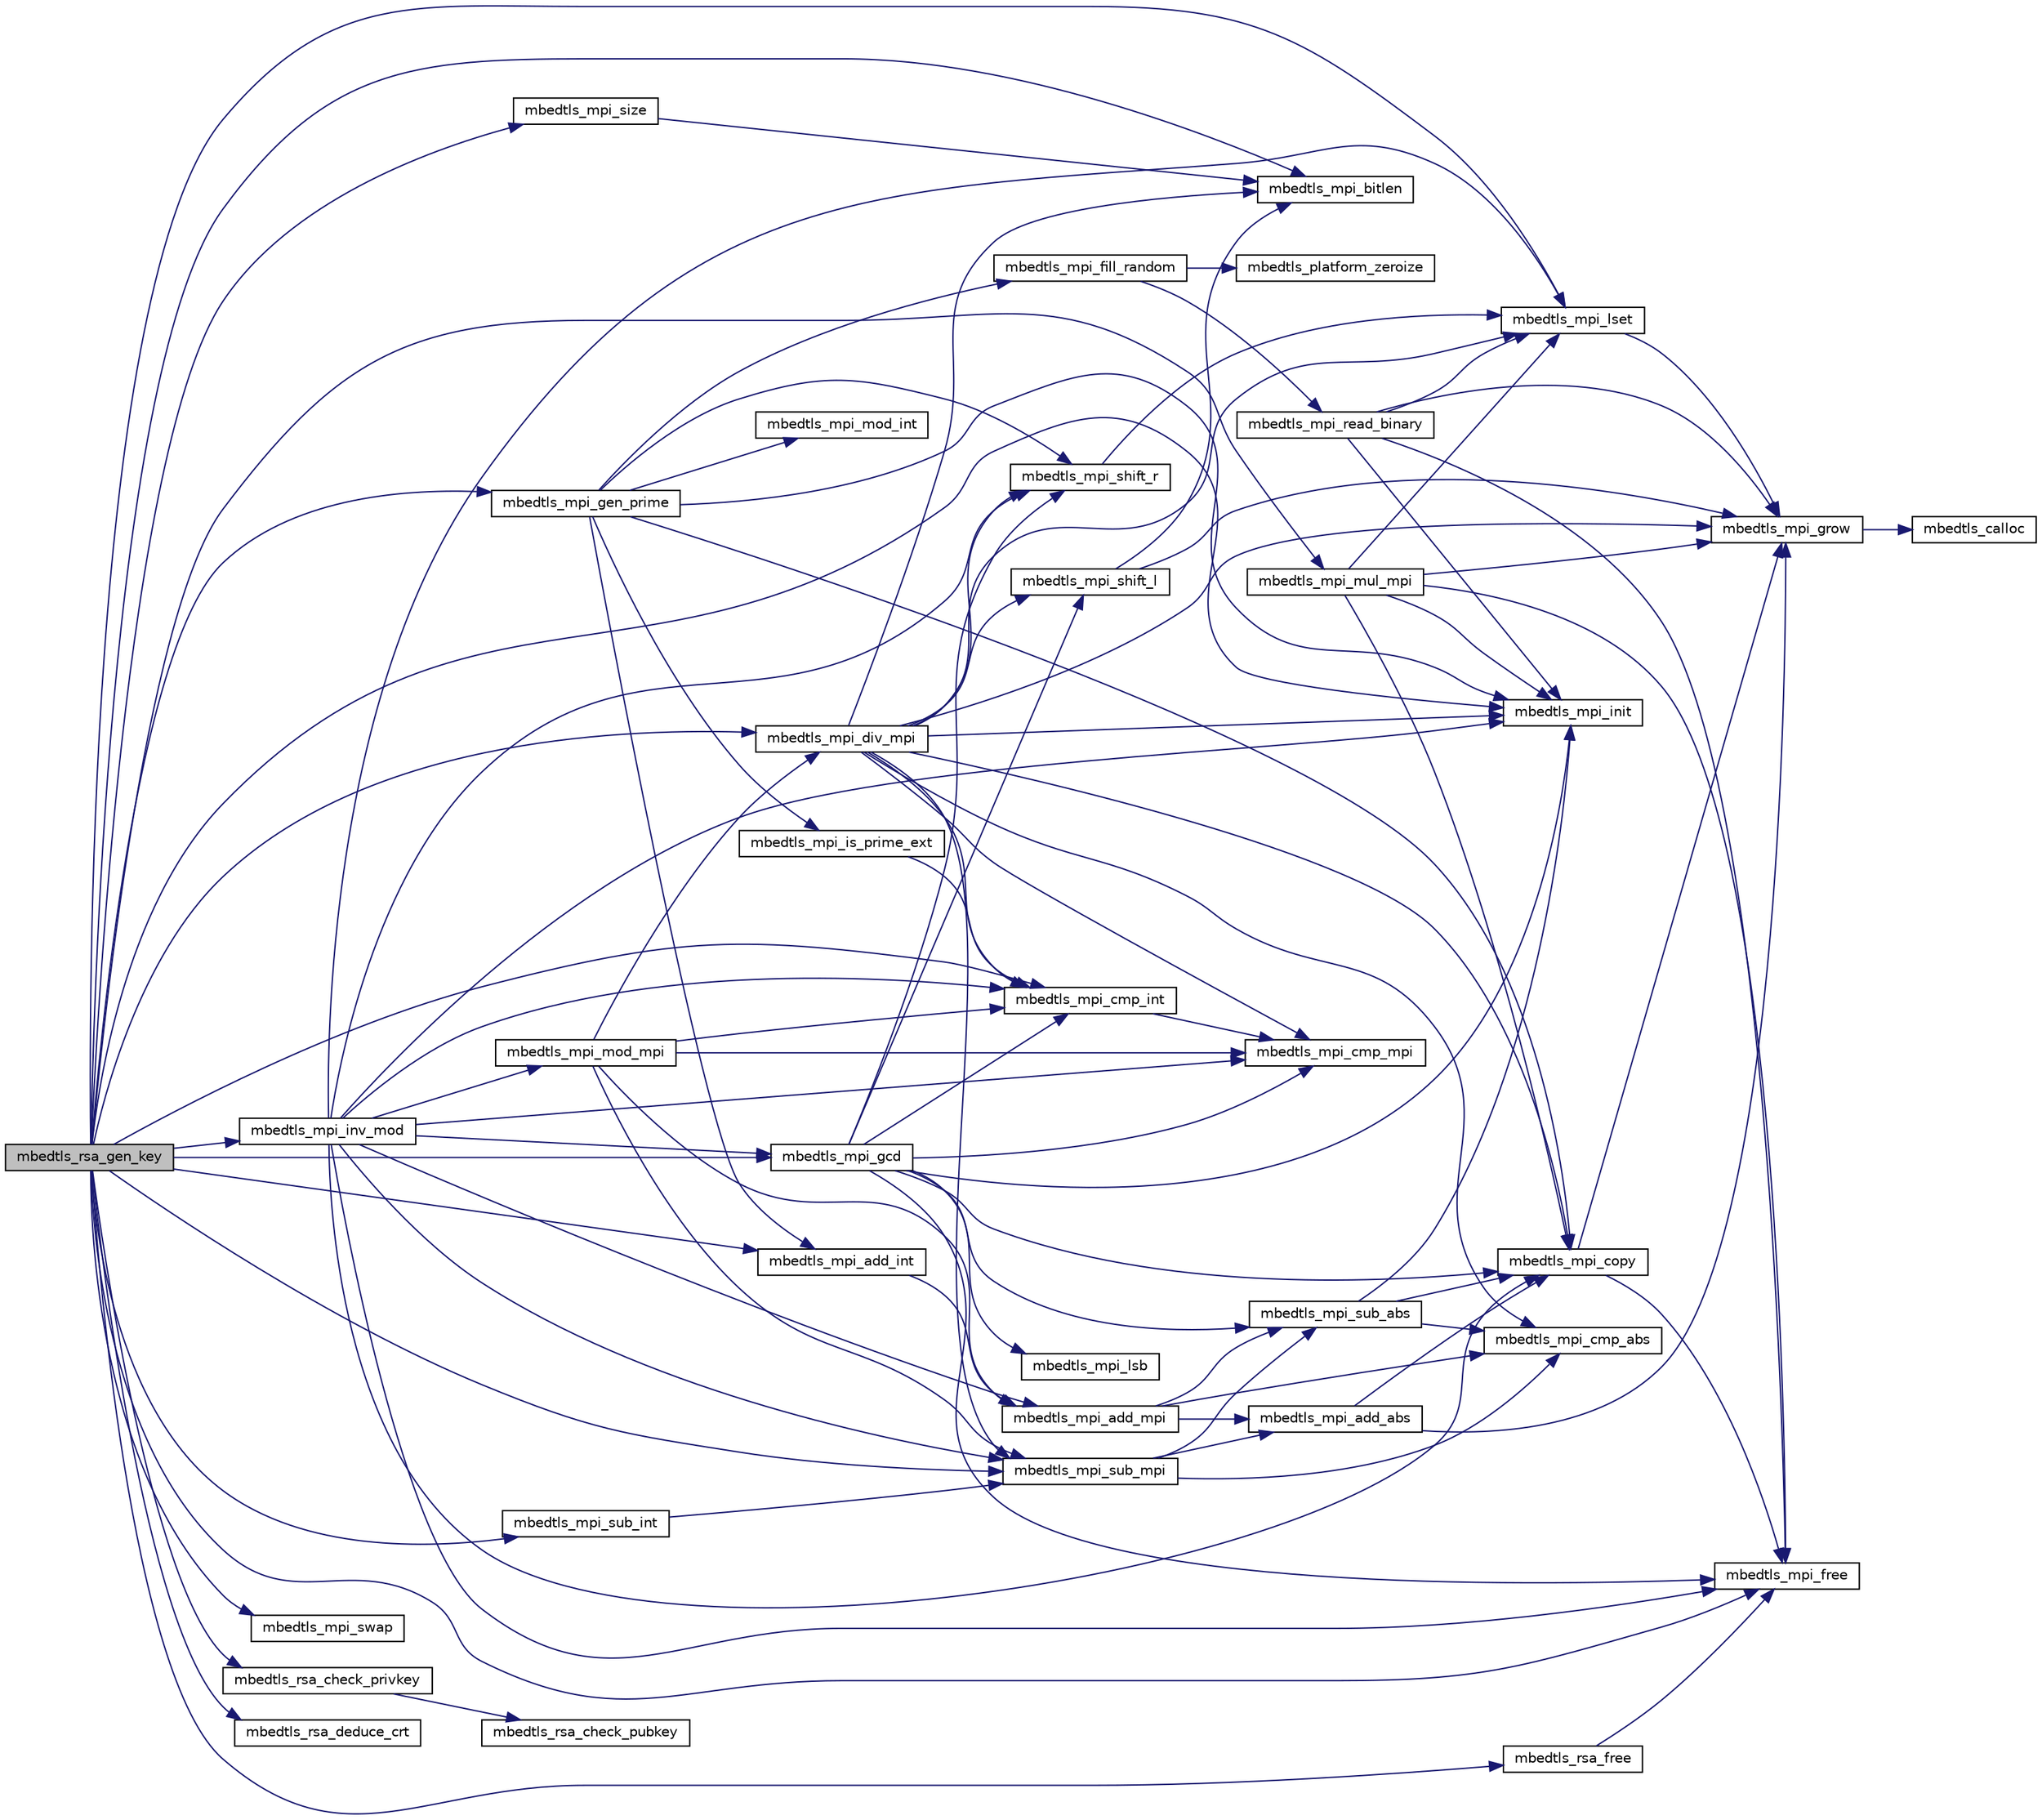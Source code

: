 digraph "mbedtls_rsa_gen_key"
{
 // LATEX_PDF_SIZE
  edge [fontname="Helvetica",fontsize="10",labelfontname="Helvetica",labelfontsize="10"];
  node [fontname="Helvetica",fontsize="10",shape=record];
  rankdir="LR";
  Node1 [label="mbedtls_rsa_gen_key",height=0.2,width=0.4,color="black", fillcolor="grey75", style="filled", fontcolor="black",tooltip="This function generates an RSA keypair."];
  Node1 -> Node2 [color="midnightblue",fontsize="10",style="solid",fontname="Helvetica"];
  Node2 [label="mbedtls_mpi_add_int",height=0.2,width=0.4,color="black", fillcolor="white", style="filled",URL="$d1/dcc/bignum_8c.html#a1e6f6ba90e3c73ce6022ed7354443b2a",tooltip="Perform a signed addition of an MPI and an integer: X = A + b."];
  Node2 -> Node3 [color="midnightblue",fontsize="10",style="solid",fontname="Helvetica"];
  Node3 [label="mbedtls_mpi_add_mpi",height=0.2,width=0.4,color="black", fillcolor="white", style="filled",URL="$d1/dcc/bignum_8c.html#a5fd1cfd561c1ada500097f860aa4fe68",tooltip="Perform a signed addition of MPIs: X = A + B."];
  Node3 -> Node4 [color="midnightblue",fontsize="10",style="solid",fontname="Helvetica"];
  Node4 [label="mbedtls_mpi_add_abs",height=0.2,width=0.4,color="black", fillcolor="white", style="filled",URL="$d1/dcc/bignum_8c.html#a5ddb2c6dc59dd39874695e04ff40afdb",tooltip="Perform an unsigned addition of MPIs: X = |A| + |B|."];
  Node4 -> Node5 [color="midnightblue",fontsize="10",style="solid",fontname="Helvetica"];
  Node5 [label="mbedtls_mpi_copy",height=0.2,width=0.4,color="black", fillcolor="white", style="filled",URL="$d1/dcc/bignum_8c.html#a2f722863f9fd9098690f8a9db9962044",tooltip="Make a copy of an MPI."];
  Node5 -> Node6 [color="midnightblue",fontsize="10",style="solid",fontname="Helvetica"];
  Node6 [label="mbedtls_mpi_free",height=0.2,width=0.4,color="black", fillcolor="white", style="filled",URL="$d1/dcc/bignum_8c.html#abffd5d8382cb86c089a1ef2bebb90f9f",tooltip="This function frees the components of an MPI context."];
  Node5 -> Node7 [color="midnightblue",fontsize="10",style="solid",fontname="Helvetica"];
  Node7 [label="mbedtls_mpi_grow",height=0.2,width=0.4,color="black", fillcolor="white", style="filled",URL="$d1/dcc/bignum_8c.html#a22263d90d838cb58f271aa8f1920843d",tooltip="Enlarge an MPI to the specified number of limbs."];
  Node7 -> Node8 [color="midnightblue",fontsize="10",style="solid",fontname="Helvetica"];
  Node8 [label="mbedtls_calloc",height=0.2,width=0.4,color="black", fillcolor="white", style="filled",URL="$dc/d3f/platform_8c.html#a065dcb25fe2c4492a910bec761400ebe",tooltip=" "];
  Node4 -> Node7 [color="midnightblue",fontsize="10",style="solid",fontname="Helvetica"];
  Node3 -> Node9 [color="midnightblue",fontsize="10",style="solid",fontname="Helvetica"];
  Node9 [label="mbedtls_mpi_cmp_abs",height=0.2,width=0.4,color="black", fillcolor="white", style="filled",URL="$d1/dcc/bignum_8c.html#a81ea45be21ea77f5d8deae9e99d9a11b",tooltip="Compare the absolute values of two MPIs."];
  Node3 -> Node10 [color="midnightblue",fontsize="10",style="solid",fontname="Helvetica"];
  Node10 [label="mbedtls_mpi_sub_abs",height=0.2,width=0.4,color="black", fillcolor="white", style="filled",URL="$d1/dcc/bignum_8c.html#ad5840808639d50a98edbede345251293",tooltip="Perform an unsigned subtraction of MPIs: X = |A| - |B|."];
  Node10 -> Node9 [color="midnightblue",fontsize="10",style="solid",fontname="Helvetica"];
  Node10 -> Node5 [color="midnightblue",fontsize="10",style="solid",fontname="Helvetica"];
  Node10 -> Node11 [color="midnightblue",fontsize="10",style="solid",fontname="Helvetica"];
  Node11 [label="mbedtls_mpi_init",height=0.2,width=0.4,color="black", fillcolor="white", style="filled",URL="$d1/dcc/bignum_8c.html#a99c7cca612b47dc4f3b96905c4f9d69e",tooltip="Initialize an MPI context."];
  Node1 -> Node12 [color="midnightblue",fontsize="10",style="solid",fontname="Helvetica"];
  Node12 [label="mbedtls_mpi_bitlen",height=0.2,width=0.4,color="black", fillcolor="white", style="filled",URL="$d1/dcc/bignum_8c.html#a681ab2710d044c0cb091b6497c6ed395",tooltip="Return the number of bits up to and including the most significant bit of value 1."];
  Node1 -> Node13 [color="midnightblue",fontsize="10",style="solid",fontname="Helvetica"];
  Node13 [label="mbedtls_mpi_cmp_int",height=0.2,width=0.4,color="black", fillcolor="white", style="filled",URL="$d1/dcc/bignum_8c.html#ad0e7f426326afc7d3fde309a7a8d82fa",tooltip="Compare an MPI with an integer."];
  Node13 -> Node14 [color="midnightblue",fontsize="10",style="solid",fontname="Helvetica"];
  Node14 [label="mbedtls_mpi_cmp_mpi",height=0.2,width=0.4,color="black", fillcolor="white", style="filled",URL="$d1/dcc/bignum_8c.html#a762dd8add46384d4935a4aecc125096e",tooltip="Compare two MPIs."];
  Node1 -> Node15 [color="midnightblue",fontsize="10",style="solid",fontname="Helvetica"];
  Node15 [label="mbedtls_mpi_div_mpi",height=0.2,width=0.4,color="black", fillcolor="white", style="filled",URL="$d1/dcc/bignum_8c.html#a5f3db711e21b4fe2f1a009099478e796",tooltip="Perform a division with remainder of two MPIs: A = Q * B + R."];
  Node15 -> Node12 [color="midnightblue",fontsize="10",style="solid",fontname="Helvetica"];
  Node15 -> Node9 [color="midnightblue",fontsize="10",style="solid",fontname="Helvetica"];
  Node15 -> Node13 [color="midnightblue",fontsize="10",style="solid",fontname="Helvetica"];
  Node15 -> Node14 [color="midnightblue",fontsize="10",style="solid",fontname="Helvetica"];
  Node15 -> Node5 [color="midnightblue",fontsize="10",style="solid",fontname="Helvetica"];
  Node15 -> Node7 [color="midnightblue",fontsize="10",style="solid",fontname="Helvetica"];
  Node15 -> Node11 [color="midnightblue",fontsize="10",style="solid",fontname="Helvetica"];
  Node15 -> Node16 [color="midnightblue",fontsize="10",style="solid",fontname="Helvetica"];
  Node16 [label="mbedtls_mpi_lset",height=0.2,width=0.4,color="black", fillcolor="white", style="filled",URL="$d1/dcc/bignum_8c.html#a65644d139404325130491759a5651f6d",tooltip="Store integer value in MPI."];
  Node16 -> Node7 [color="midnightblue",fontsize="10",style="solid",fontname="Helvetica"];
  Node15 -> Node17 [color="midnightblue",fontsize="10",style="solid",fontname="Helvetica"];
  Node17 [label="mbedtls_mpi_shift_l",height=0.2,width=0.4,color="black", fillcolor="white", style="filled",URL="$d1/dcc/bignum_8c.html#a8d48a56155412dda56e67256be4d10d9",tooltip="Perform a left-shift on an MPI: X <<= count."];
  Node17 -> Node12 [color="midnightblue",fontsize="10",style="solid",fontname="Helvetica"];
  Node17 -> Node7 [color="midnightblue",fontsize="10",style="solid",fontname="Helvetica"];
  Node15 -> Node18 [color="midnightblue",fontsize="10",style="solid",fontname="Helvetica"];
  Node18 [label="mbedtls_mpi_shift_r",height=0.2,width=0.4,color="black", fillcolor="white", style="filled",URL="$d1/dcc/bignum_8c.html#aee1140147b1e807645cebf64ebded168",tooltip="Perform a right-shift on an MPI: X >>= count."];
  Node18 -> Node16 [color="midnightblue",fontsize="10",style="solid",fontname="Helvetica"];
  Node15 -> Node19 [color="midnightblue",fontsize="10",style="solid",fontname="Helvetica"];
  Node19 [label="mbedtls_mpi_sub_mpi",height=0.2,width=0.4,color="black", fillcolor="white", style="filled",URL="$d1/dcc/bignum_8c.html#a1a38a8d9f5052491df94d8010bd34955",tooltip="Perform a signed subtraction of MPIs: X = A - B."];
  Node19 -> Node4 [color="midnightblue",fontsize="10",style="solid",fontname="Helvetica"];
  Node19 -> Node9 [color="midnightblue",fontsize="10",style="solid",fontname="Helvetica"];
  Node19 -> Node10 [color="midnightblue",fontsize="10",style="solid",fontname="Helvetica"];
  Node1 -> Node6 [color="midnightblue",fontsize="10",style="solid",fontname="Helvetica"];
  Node1 -> Node20 [color="midnightblue",fontsize="10",style="solid",fontname="Helvetica"];
  Node20 [label="mbedtls_mpi_gcd",height=0.2,width=0.4,color="black", fillcolor="white", style="filled",URL="$d1/dcc/bignum_8c.html#aeebcfa54676b583d2e767b1c01c9844f",tooltip="Compute the greatest common divisor: G = gcd(A, B)"];
  Node20 -> Node13 [color="midnightblue",fontsize="10",style="solid",fontname="Helvetica"];
  Node20 -> Node14 [color="midnightblue",fontsize="10",style="solid",fontname="Helvetica"];
  Node20 -> Node5 [color="midnightblue",fontsize="10",style="solid",fontname="Helvetica"];
  Node20 -> Node6 [color="midnightblue",fontsize="10",style="solid",fontname="Helvetica"];
  Node20 -> Node11 [color="midnightblue",fontsize="10",style="solid",fontname="Helvetica"];
  Node20 -> Node21 [color="midnightblue",fontsize="10",style="solid",fontname="Helvetica"];
  Node21 [label="mbedtls_mpi_lsb",height=0.2,width=0.4,color="black", fillcolor="white", style="filled",URL="$d1/dcc/bignum_8c.html#aa67117fd61db9570746dc2ffca88d004",tooltip="Return the number of bits of value 0 before the least significant bit of value 1."];
  Node20 -> Node17 [color="midnightblue",fontsize="10",style="solid",fontname="Helvetica"];
  Node20 -> Node18 [color="midnightblue",fontsize="10",style="solid",fontname="Helvetica"];
  Node20 -> Node10 [color="midnightblue",fontsize="10",style="solid",fontname="Helvetica"];
  Node1 -> Node22 [color="midnightblue",fontsize="10",style="solid",fontname="Helvetica"];
  Node22 [label="mbedtls_mpi_gen_prime",height=0.2,width=0.4,color="black", fillcolor="white", style="filled",URL="$d1/dcc/bignum_8c.html#a877dfa42b7e14304630ae470626bdc2c",tooltip="Generate a prime number."];
  Node22 -> Node2 [color="midnightblue",fontsize="10",style="solid",fontname="Helvetica"];
  Node22 -> Node5 [color="midnightblue",fontsize="10",style="solid",fontname="Helvetica"];
  Node22 -> Node23 [color="midnightblue",fontsize="10",style="solid",fontname="Helvetica"];
  Node23 [label="mbedtls_mpi_fill_random",height=0.2,width=0.4,color="black", fillcolor="white", style="filled",URL="$d1/dcc/bignum_8c.html#a81b99c0a79d3e8ddedfd4a6ee37ceb1e",tooltip="Fill an MPI with a number of random bytes."];
  Node23 -> Node24 [color="midnightblue",fontsize="10",style="solid",fontname="Helvetica"];
  Node24 [label="mbedtls_mpi_read_binary",height=0.2,width=0.4,color="black", fillcolor="white", style="filled",URL="$d1/dcc/bignum_8c.html#a68f62c99e53eb034daea486e5d5d83ca",tooltip="Import an MPI from unsigned big endian binary data."];
  Node24 -> Node6 [color="midnightblue",fontsize="10",style="solid",fontname="Helvetica"];
  Node24 -> Node7 [color="midnightblue",fontsize="10",style="solid",fontname="Helvetica"];
  Node24 -> Node11 [color="midnightblue",fontsize="10",style="solid",fontname="Helvetica"];
  Node24 -> Node16 [color="midnightblue",fontsize="10",style="solid",fontname="Helvetica"];
  Node23 -> Node25 [color="midnightblue",fontsize="10",style="solid",fontname="Helvetica"];
  Node25 [label="mbedtls_platform_zeroize",height=0.2,width=0.4,color="black", fillcolor="white", style="filled",URL="$dd/dde/platform__util_8c.html#aa4e36b2c1c58d8ad89e1e11b6ebea2d9",tooltip="Securely zeroize a buffer."];
  Node22 -> Node11 [color="midnightblue",fontsize="10",style="solid",fontname="Helvetica"];
  Node22 -> Node26 [color="midnightblue",fontsize="10",style="solid",fontname="Helvetica"];
  Node26 [label="mbedtls_mpi_is_prime_ext",height=0.2,width=0.4,color="black", fillcolor="white", style="filled",URL="$d1/dcc/bignum_8c.html#a2d32a12c4077db36a768ab44f11cd4f5",tooltip="Miller-Rabin primality test."];
  Node26 -> Node13 [color="midnightblue",fontsize="10",style="solid",fontname="Helvetica"];
  Node22 -> Node27 [color="midnightblue",fontsize="10",style="solid",fontname="Helvetica"];
  Node27 [label="mbedtls_mpi_mod_int",height=0.2,width=0.4,color="black", fillcolor="white", style="filled",URL="$d1/dcc/bignum_8c.html#a3d2a4a4c3d64490e26e05153ed798058",tooltip="Perform a modular reduction with respect to an integer. r = A mod b."];
  Node22 -> Node18 [color="midnightblue",fontsize="10",style="solid",fontname="Helvetica"];
  Node1 -> Node11 [color="midnightblue",fontsize="10",style="solid",fontname="Helvetica"];
  Node1 -> Node28 [color="midnightblue",fontsize="10",style="solid",fontname="Helvetica"];
  Node28 [label="mbedtls_mpi_inv_mod",height=0.2,width=0.4,color="black", fillcolor="white", style="filled",URL="$d1/dcc/bignum_8c.html#abb720bf24bc902fe6edd2ce0cd9ce6e3",tooltip="Compute the modular inverse: X = A^-1 mod N."];
  Node28 -> Node3 [color="midnightblue",fontsize="10",style="solid",fontname="Helvetica"];
  Node28 -> Node13 [color="midnightblue",fontsize="10",style="solid",fontname="Helvetica"];
  Node28 -> Node14 [color="midnightblue",fontsize="10",style="solid",fontname="Helvetica"];
  Node28 -> Node5 [color="midnightblue",fontsize="10",style="solid",fontname="Helvetica"];
  Node28 -> Node6 [color="midnightblue",fontsize="10",style="solid",fontname="Helvetica"];
  Node28 -> Node20 [color="midnightblue",fontsize="10",style="solid",fontname="Helvetica"];
  Node28 -> Node11 [color="midnightblue",fontsize="10",style="solid",fontname="Helvetica"];
  Node28 -> Node16 [color="midnightblue",fontsize="10",style="solid",fontname="Helvetica"];
  Node28 -> Node29 [color="midnightblue",fontsize="10",style="solid",fontname="Helvetica"];
  Node29 [label="mbedtls_mpi_mod_mpi",height=0.2,width=0.4,color="black", fillcolor="white", style="filled",URL="$d1/dcc/bignum_8c.html#a7b9db15054cb320c69dd065d3f17e674",tooltip="Perform a modular reduction. R = A mod B."];
  Node29 -> Node3 [color="midnightblue",fontsize="10",style="solid",fontname="Helvetica"];
  Node29 -> Node13 [color="midnightblue",fontsize="10",style="solid",fontname="Helvetica"];
  Node29 -> Node14 [color="midnightblue",fontsize="10",style="solid",fontname="Helvetica"];
  Node29 -> Node15 [color="midnightblue",fontsize="10",style="solid",fontname="Helvetica"];
  Node29 -> Node19 [color="midnightblue",fontsize="10",style="solid",fontname="Helvetica"];
  Node28 -> Node18 [color="midnightblue",fontsize="10",style="solid",fontname="Helvetica"];
  Node28 -> Node19 [color="midnightblue",fontsize="10",style="solid",fontname="Helvetica"];
  Node1 -> Node16 [color="midnightblue",fontsize="10",style="solid",fontname="Helvetica"];
  Node1 -> Node30 [color="midnightblue",fontsize="10",style="solid",fontname="Helvetica"];
  Node30 [label="mbedtls_mpi_mul_mpi",height=0.2,width=0.4,color="black", fillcolor="white", style="filled",URL="$d1/dcc/bignum_8c.html#aa9065cae8e3a287095b4043317f6b706",tooltip="Perform a multiplication of two MPIs: X = A * B."];
  Node30 -> Node5 [color="midnightblue",fontsize="10",style="solid",fontname="Helvetica"];
  Node30 -> Node6 [color="midnightblue",fontsize="10",style="solid",fontname="Helvetica"];
  Node30 -> Node7 [color="midnightblue",fontsize="10",style="solid",fontname="Helvetica"];
  Node30 -> Node11 [color="midnightblue",fontsize="10",style="solid",fontname="Helvetica"];
  Node30 -> Node16 [color="midnightblue",fontsize="10",style="solid",fontname="Helvetica"];
  Node1 -> Node31 [color="midnightblue",fontsize="10",style="solid",fontname="Helvetica"];
  Node31 [label="mbedtls_mpi_size",height=0.2,width=0.4,color="black", fillcolor="white", style="filled",URL="$d1/dcc/bignum_8c.html#a538110c9da02704d34d67a07d16fb3ab",tooltip="Return the total size of an MPI value in bytes."];
  Node31 -> Node12 [color="midnightblue",fontsize="10",style="solid",fontname="Helvetica"];
  Node1 -> Node32 [color="midnightblue",fontsize="10",style="solid",fontname="Helvetica"];
  Node32 [label="mbedtls_mpi_sub_int",height=0.2,width=0.4,color="black", fillcolor="white", style="filled",URL="$d1/dcc/bignum_8c.html#a1a925403c039d920059297cfb4ad5bad",tooltip="Perform a signed subtraction of an MPI and an integer: X = A - b."];
  Node32 -> Node19 [color="midnightblue",fontsize="10",style="solid",fontname="Helvetica"];
  Node1 -> Node19 [color="midnightblue",fontsize="10",style="solid",fontname="Helvetica"];
  Node1 -> Node33 [color="midnightblue",fontsize="10",style="solid",fontname="Helvetica"];
  Node33 [label="mbedtls_mpi_swap",height=0.2,width=0.4,color="black", fillcolor="white", style="filled",URL="$d1/dcc/bignum_8c.html#a60d0c82301d6cf50e69808b6a3c5cd63",tooltip="Swap the contents of two MPIs."];
  Node1 -> Node34 [color="midnightblue",fontsize="10",style="solid",fontname="Helvetica"];
  Node34 [label="mbedtls_rsa_check_privkey",height=0.2,width=0.4,color="black", fillcolor="white", style="filled",URL="$d1/d81/rsa_8c.html#ab393f7a4d3882ac0b2afa51b641bf475",tooltip="This function checks if a context contains an RSA private key and perform basic consistency checks."];
  Node34 -> Node35 [color="midnightblue",fontsize="10",style="solid",fontname="Helvetica"];
  Node35 [label="mbedtls_rsa_check_pubkey",height=0.2,width=0.4,color="black", fillcolor="white", style="filled",URL="$d1/d81/rsa_8c.html#ad5da263d80db9ee27f084b68b0092546",tooltip="This function checks if a context contains at least an RSA public key."];
  Node1 -> Node36 [color="midnightblue",fontsize="10",style="solid",fontname="Helvetica"];
  Node36 [label="mbedtls_rsa_deduce_crt",height=0.2,width=0.4,color="black", fillcolor="white", style="filled",URL="$da/d91/rsa__internal_8c.html#a97172b64cc6cc43ff86655a7acdc094b",tooltip="Generate RSA-CRT parameters."];
  Node1 -> Node37 [color="midnightblue",fontsize="10",style="solid",fontname="Helvetica"];
  Node37 [label="mbedtls_rsa_free",height=0.2,width=0.4,color="black", fillcolor="white", style="filled",URL="$d1/d81/rsa_8c.html#a74eb13ecac0de582b01b4332c1d66494",tooltip="This function frees the components of an RSA key."];
  Node37 -> Node6 [color="midnightblue",fontsize="10",style="solid",fontname="Helvetica"];
}

